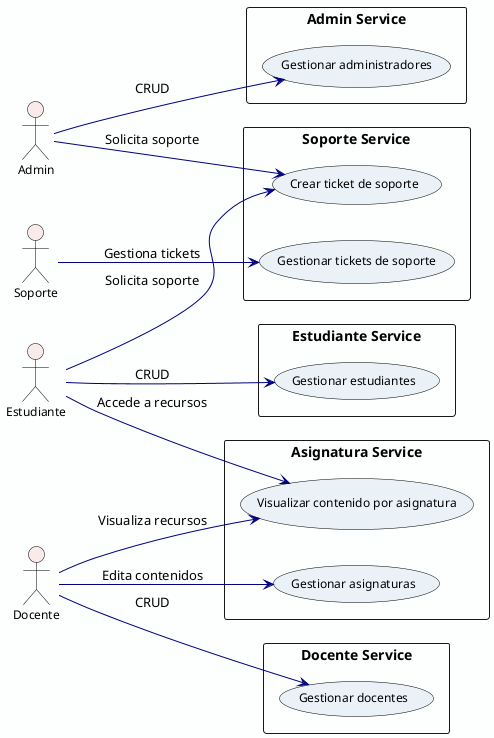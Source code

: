 @startuml
left to right direction
skinparam packageStyle rectangle
skinparam usecase {
  BackgroundColor #EAF2F8
  BorderColor black
  ArrowColor Navy
  FontSize 12
}
skinparam actor {
  BackgroundColor #F9EBEA
  BorderColor Black
  FontSize 12
}
skinparam backgroundColor #FDFEFE

actor Admin
actor Estudiante
actor Docente
actor Soporte

package "Admin Service" {
  usecase "Gestionar administradores" as UC1
}

package "Estudiante Service" {
  usecase "Gestionar estudiantes" as UC2
}

package "Docente Service" {
  usecase "Gestionar docentes" as UC3
}

package "Asignatura Service" {
  usecase "Gestionar asignaturas" as UC4
  usecase "Visualizar contenido por asignatura" as UC5
}

package "Soporte Service" {
  usecase "Crear ticket de soporte" as UC6
  usecase "Gestionar tickets de soporte" as UC7
}

' Relaciones
Admin --> UC1 : "CRUD"
Admin --> UC6 : "Solicita soporte"

Estudiante --> UC2 : "CRUD"
Estudiante --> UC5 : "Accede a recursos"
Estudiante --> UC6 : "Solicita soporte"

Docente --> UC3 : "CRUD"
Docente --> UC4 : "Edita contenidos"
Docente --> UC5 : "Visualiza recursos"

Soporte --> UC7 : "Gestiona tickets"

@enduml
